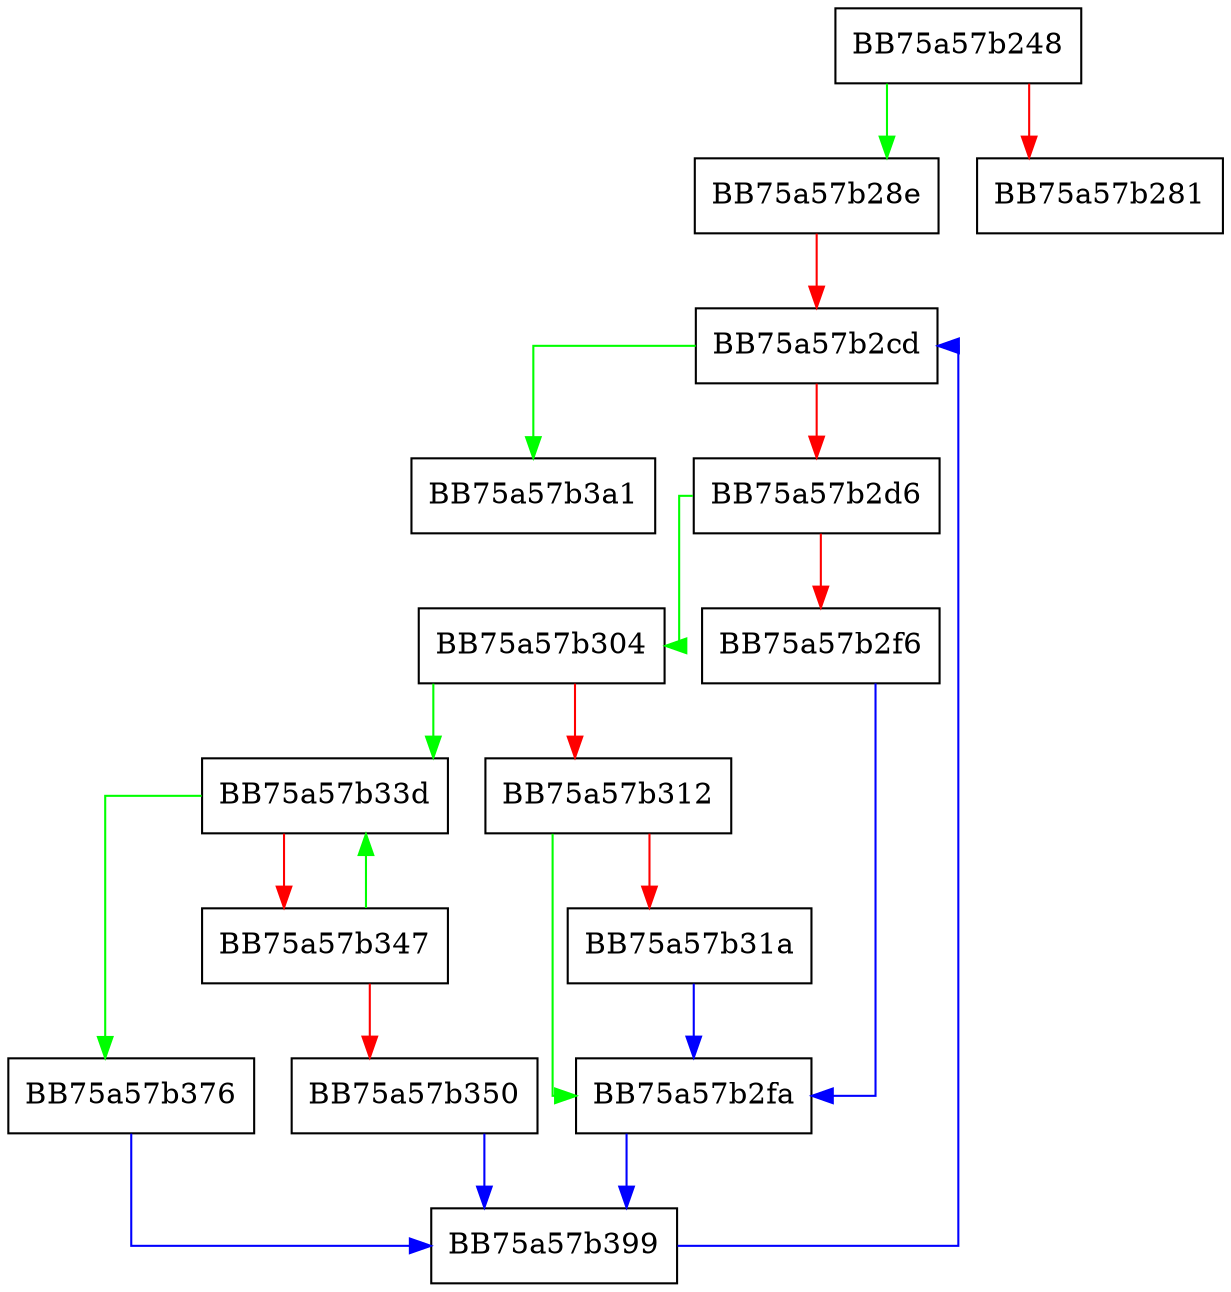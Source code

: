 digraph _Forced_rehash {
  node [shape="box"];
  graph [splines=ortho];
  BB75a57b248 -> BB75a57b28e [color="green"];
  BB75a57b248 -> BB75a57b281 [color="red"];
  BB75a57b28e -> BB75a57b2cd [color="red"];
  BB75a57b2cd -> BB75a57b3a1 [color="green"];
  BB75a57b2cd -> BB75a57b2d6 [color="red"];
  BB75a57b2d6 -> BB75a57b304 [color="green"];
  BB75a57b2d6 -> BB75a57b2f6 [color="red"];
  BB75a57b2f6 -> BB75a57b2fa [color="blue"];
  BB75a57b2fa -> BB75a57b399 [color="blue"];
  BB75a57b304 -> BB75a57b33d [color="green"];
  BB75a57b304 -> BB75a57b312 [color="red"];
  BB75a57b312 -> BB75a57b2fa [color="green"];
  BB75a57b312 -> BB75a57b31a [color="red"];
  BB75a57b31a -> BB75a57b2fa [color="blue"];
  BB75a57b33d -> BB75a57b376 [color="green"];
  BB75a57b33d -> BB75a57b347 [color="red"];
  BB75a57b347 -> BB75a57b33d [color="green"];
  BB75a57b347 -> BB75a57b350 [color="red"];
  BB75a57b350 -> BB75a57b399 [color="blue"];
  BB75a57b376 -> BB75a57b399 [color="blue"];
  BB75a57b399 -> BB75a57b2cd [color="blue"];
}